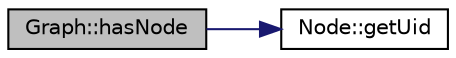 digraph "Graph::hasNode"
{
  edge [fontname="Helvetica",fontsize="10",labelfontname="Helvetica",labelfontsize="10"];
  node [fontname="Helvetica",fontsize="10",shape=record];
  rankdir="LR";
  Node35 [label="Graph::hasNode",height=0.2,width=0.4,color="black", fillcolor="grey75", style="filled", fontcolor="black"];
  Node35 -> Node36 [color="midnightblue",fontsize="10",style="solid",fontname="Helvetica"];
  Node36 [label="Node::getUid",height=0.2,width=0.4,color="black", fillcolor="white", style="filled",URL="$class_node.html#a53a0fb412c1047a27e07e7e4c5749bee",tooltip="Getter UID. "];
}
